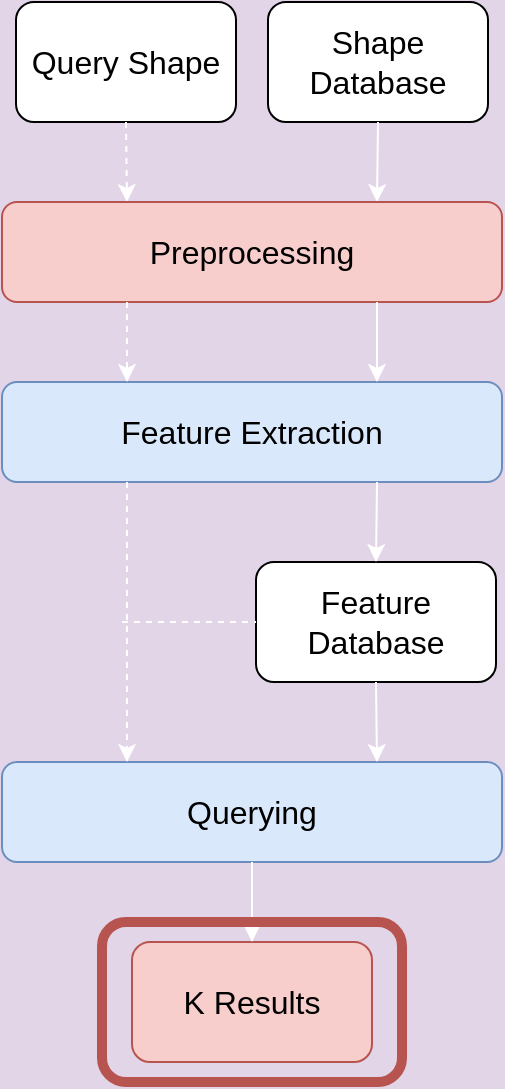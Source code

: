 <mxfile version="20.5.3" type="device"><diagram id="ALAZDWHrtMLzls6LESFm" name="Page-1"><mxGraphModel dx="868" dy="482" grid="1" gridSize="10" guides="1" tooltips="1" connect="1" arrows="1" fold="1" page="1" pageScale="1" pageWidth="827" pageHeight="1169" background="#E1D5E7" math="0" shadow="0"><root><mxCell id="0"/><mxCell id="1" parent="0"/><mxCell id="KDVb_sQYtSP1WIbsBjd4-1" value="&lt;font style=&quot;font-size: 16px&quot;&gt;Shape&lt;br&gt;Database&lt;/font&gt;" style="rounded=1;whiteSpace=wrap;html=1;" parent="1" vertex="1"><mxGeometry x="353" y="50" width="110" height="60" as="geometry"/></mxCell><mxCell id="KDVb_sQYtSP1WIbsBjd4-2" value="&lt;span style=&quot;font-size: 16px&quot;&gt;Query Shape&lt;/span&gt;" style="rounded=1;whiteSpace=wrap;html=1;" parent="1" vertex="1"><mxGeometry x="227" y="50" width="110" height="60" as="geometry"/></mxCell><mxCell id="KDVb_sQYtSP1WIbsBjd4-3" value="Feature Extraction" style="rounded=1;whiteSpace=wrap;html=1;fontSize=16;fillColor=#dae8fc;strokeColor=#6c8ebf;" parent="1" vertex="1"><mxGeometry x="220" y="240" width="250" height="50" as="geometry"/></mxCell><mxCell id="KDVb_sQYtSP1WIbsBjd4-4" value="" style="endArrow=classic;html=1;rounded=0;fontSize=16;exitX=0.5;exitY=1;exitDx=0;exitDy=0;dashed=1;entryX=0.25;entryY=0;entryDx=0;entryDy=0;strokeColor=#FFFFFF;" parent="1" source="KDVb_sQYtSP1WIbsBjd4-2" target="KDVb_sQYtSP1WIbsBjd4-23" edge="1"><mxGeometry width="50" height="50" relative="1" as="geometry"><mxPoint x="390" y="240" as="sourcePoint"/><mxPoint x="250" y="130" as="targetPoint"/></mxGeometry></mxCell><mxCell id="KDVb_sQYtSP1WIbsBjd4-5" value="" style="endArrow=classic;html=1;rounded=0;fontSize=16;exitX=0.5;exitY=1;exitDx=0;exitDy=0;entryX=0.75;entryY=0;entryDx=0;entryDy=0;strokeColor=#FFFFFF;" parent="1" source="KDVb_sQYtSP1WIbsBjd4-1" target="KDVb_sQYtSP1WIbsBjd4-23" edge="1"><mxGeometry width="50" height="50" relative="1" as="geometry"><mxPoint x="290" y="120" as="sourcePoint"/><mxPoint x="460" y="130" as="targetPoint"/></mxGeometry></mxCell><mxCell id="KDVb_sQYtSP1WIbsBjd4-6" value="&lt;span style=&quot;font-size: 16px&quot;&gt;Feature Database&lt;/span&gt;" style="rounded=1;whiteSpace=wrap;html=1;" parent="1" vertex="1"><mxGeometry x="347" y="330" width="120" height="60" as="geometry"/></mxCell><mxCell id="KDVb_sQYtSP1WIbsBjd4-9" value="" style="endArrow=classic;html=1;rounded=0;fontSize=16;exitX=0.75;exitY=1;exitDx=0;exitDy=0;entryX=0.5;entryY=0;entryDx=0;entryDy=0;strokeColor=#FFFFFF;" parent="1" source="KDVb_sQYtSP1WIbsBjd4-3" target="KDVb_sQYtSP1WIbsBjd4-6" edge="1"><mxGeometry width="50" height="50" relative="1" as="geometry"><mxPoint x="450" y="240" as="sourcePoint"/><mxPoint x="510" y="210" as="targetPoint"/></mxGeometry></mxCell><mxCell id="KDVb_sQYtSP1WIbsBjd4-10" value="Querying" style="rounded=1;whiteSpace=wrap;html=1;fontSize=16;fillColor=#dae8fc;strokeColor=#6c8ebf;" parent="1" vertex="1"><mxGeometry x="220" y="430" width="250" height="50" as="geometry"/></mxCell><mxCell id="KDVb_sQYtSP1WIbsBjd4-11" value="" style="endArrow=classic;html=1;rounded=0;fontSize=16;entryX=0.75;entryY=0;entryDx=0;entryDy=0;exitX=0.5;exitY=1;exitDx=0;exitDy=0;strokeColor=#FFFFFF;" parent="1" source="KDVb_sQYtSP1WIbsBjd4-6" target="KDVb_sQYtSP1WIbsBjd4-10" edge="1"><mxGeometry width="50" height="50" relative="1" as="geometry"><mxPoint x="430" y="400" as="sourcePoint"/><mxPoint x="430" y="410" as="targetPoint"/></mxGeometry></mxCell><mxCell id="KDVb_sQYtSP1WIbsBjd4-12" value="" style="endArrow=classic;html=1;rounded=0;fontSize=16;dashed=1;entryX=0.25;entryY=0;entryDx=0;entryDy=0;exitX=0.25;exitY=1;exitDx=0;exitDy=0;strokeColor=#FFFFFF;" parent="1" source="KDVb_sQYtSP1WIbsBjd4-3" target="KDVb_sQYtSP1WIbsBjd4-10" edge="1"><mxGeometry width="50" height="50" relative="1" as="geometry"><mxPoint x="300" y="230" as="sourcePoint"/><mxPoint x="230" y="320" as="targetPoint"/></mxGeometry></mxCell><mxCell id="KDVb_sQYtSP1WIbsBjd4-18" value="K Results" style="rounded=1;whiteSpace=wrap;html=1;fontSize=16;fillColor=#f8cecc;strokeColor=#b85450;" parent="1" vertex="1"><mxGeometry x="285" y="520" width="120" height="60" as="geometry"/></mxCell><mxCell id="KDVb_sQYtSP1WIbsBjd4-20" value="" style="endArrow=classic;html=1;rounded=0;fontSize=16;exitX=0.5;exitY=1;exitDx=0;exitDy=0;entryX=0.5;entryY=0;entryDx=0;entryDy=0;strokeColor=#FFFFFF;" parent="1" source="KDVb_sQYtSP1WIbsBjd4-10" target="KDVb_sQYtSP1WIbsBjd4-18" edge="1"><mxGeometry width="50" height="50" relative="1" as="geometry"><mxPoint x="390" y="460" as="sourcePoint"/><mxPoint x="440" y="410" as="targetPoint"/></mxGeometry></mxCell><mxCell id="KDVb_sQYtSP1WIbsBjd4-22" value="" style="endArrow=none;dashed=1;html=1;rounded=0;fontSize=16;entryX=0;entryY=0.5;entryDx=0;entryDy=0;strokeColor=#FFFFFF;" parent="1" target="KDVb_sQYtSP1WIbsBjd4-6" edge="1"><mxGeometry width="50" height="50" relative="1" as="geometry"><mxPoint x="280" y="360" as="sourcePoint"/><mxPoint x="400" y="420" as="targetPoint"/></mxGeometry></mxCell><mxCell id="KDVb_sQYtSP1WIbsBjd4-23" value="Preprocessing" style="rounded=1;whiteSpace=wrap;html=1;fontSize=16;fillColor=#f8cecc;strokeColor=#b85450;" parent="1" vertex="1"><mxGeometry x="220" y="150" width="250" height="50" as="geometry"/></mxCell><mxCell id="KDVb_sQYtSP1WIbsBjd4-24" value="" style="endArrow=classic;html=1;rounded=0;dashed=1;fontSize=16;exitX=0.25;exitY=1;exitDx=0;exitDy=0;entryX=0.25;entryY=0;entryDx=0;entryDy=0;strokeColor=#FFFFFF;" parent="1" source="KDVb_sQYtSP1WIbsBjd4-23" target="KDVb_sQYtSP1WIbsBjd4-3" edge="1"><mxGeometry width="50" height="50" relative="1" as="geometry"><mxPoint x="350" y="240" as="sourcePoint"/><mxPoint x="400" y="190" as="targetPoint"/></mxGeometry></mxCell><mxCell id="KDVb_sQYtSP1WIbsBjd4-25" value="" style="endArrow=classic;html=1;rounded=0;fontSize=16;entryX=0.75;entryY=0;entryDx=0;entryDy=0;exitX=0.75;exitY=1;exitDx=0;exitDy=0;strokeColor=#FFFFFF;" parent="1" source="KDVb_sQYtSP1WIbsBjd4-23" target="KDVb_sQYtSP1WIbsBjd4-3" edge="1"><mxGeometry width="50" height="50" relative="1" as="geometry"><mxPoint x="350" y="240" as="sourcePoint"/><mxPoint x="400" y="190" as="targetPoint"/></mxGeometry></mxCell><mxCell id="KDVb_sQYtSP1WIbsBjd4-26" value="" style="rounded=1;whiteSpace=wrap;html=1;fontSize=16;fillColor=none;strokeColor=#b85450;strokeWidth=5;" parent="1" vertex="1"><mxGeometry x="270" y="510" width="150" height="80" as="geometry"/></mxCell></root></mxGraphModel></diagram></mxfile>